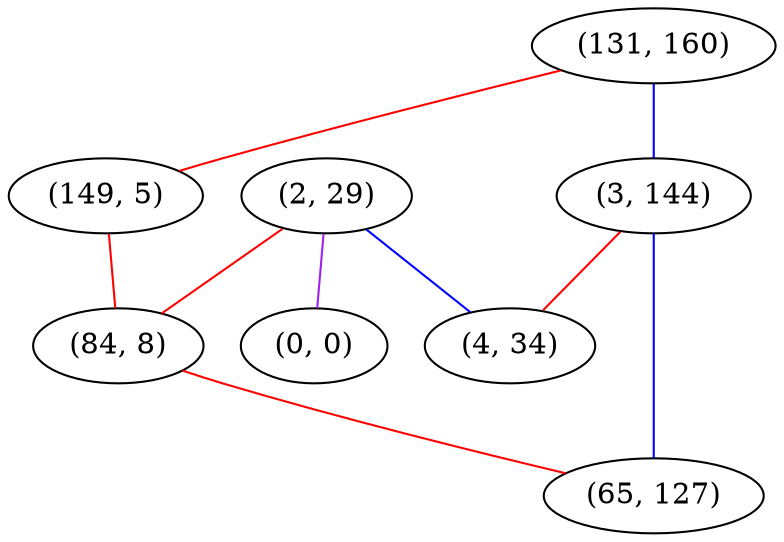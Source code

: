graph "" {
"(2, 29)";
"(0, 0)";
"(131, 160)";
"(149, 5)";
"(84, 8)";
"(3, 144)";
"(4, 34)";
"(65, 127)";
"(2, 29)" -- "(4, 34)"  [color=blue, key=0, weight=3];
"(2, 29)" -- "(0, 0)"  [color=purple, key=0, weight=4];
"(2, 29)" -- "(84, 8)"  [color=red, key=0, weight=1];
"(131, 160)" -- "(3, 144)"  [color=blue, key=0, weight=3];
"(131, 160)" -- "(149, 5)"  [color=red, key=0, weight=1];
"(149, 5)" -- "(84, 8)"  [color=red, key=0, weight=1];
"(84, 8)" -- "(65, 127)"  [color=red, key=0, weight=1];
"(3, 144)" -- "(4, 34)"  [color=red, key=0, weight=1];
"(3, 144)" -- "(65, 127)"  [color=blue, key=0, weight=3];
}
